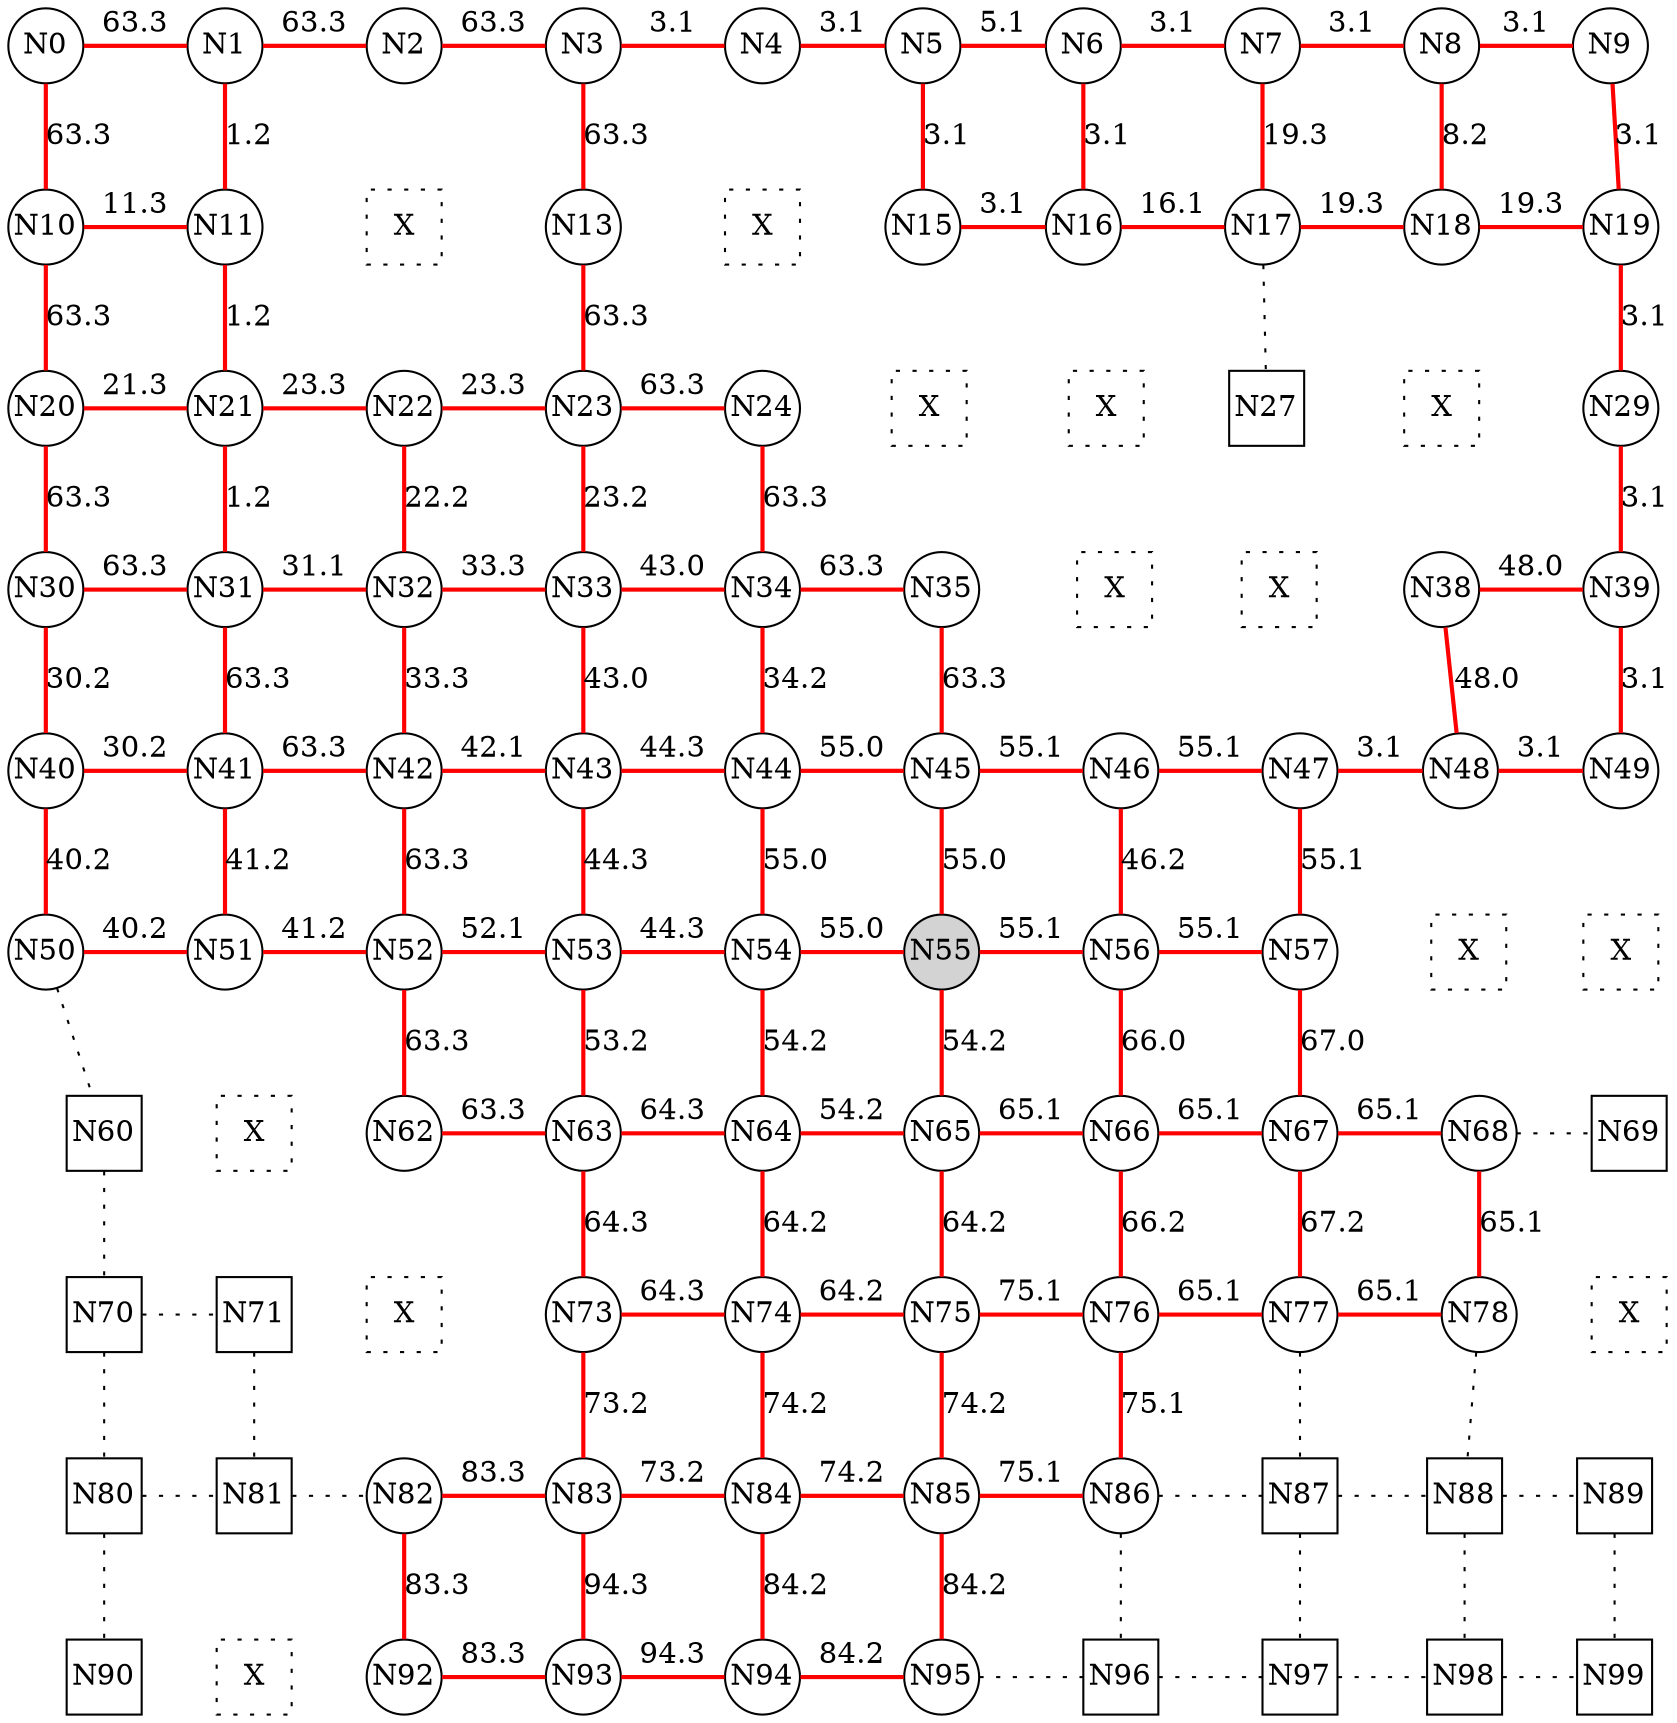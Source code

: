 
 digraph G { graph [layout=dot] 
 {rank=same; N0 [shape=circle, fixedsize=true]; N1 [shape=circle, fixedsize=true]; N2 [shape=circle, fixedsize=true]; N3 [shape=circle, fixedsize=true]; N4 [shape=circle, fixedsize=true]; N5 [shape=circle, fixedsize=true]; N6 [shape=circle, fixedsize=true]; N7 [shape=circle, fixedsize=true]; N8 [shape=circle, fixedsize=true]; N9 [shape=circle, fixedsize=true];  }
 {rank=same; N10 [shape=circle, fixedsize=true]; N11 [shape=circle, fixedsize=true]; N12 [shape=square, style=dotted, fixedsize=true, label=X]; N13 [shape=circle, fixedsize=true]; N14 [shape=square, style=dotted, fixedsize=true, label=X]; N15 [shape=circle, fixedsize=true]; N16 [shape=circle, fixedsize=true]; N17 [shape=circle, fixedsize=true]; N18 [shape=circle, fixedsize=true]; N19 [shape=circle, fixedsize=true];  }
 {rank=same; N20 [shape=circle, fixedsize=true]; N21 [shape=circle, fixedsize=true]; N22 [shape=circle, fixedsize=true]; N23 [shape=circle, fixedsize=true]; N24 [shape=circle, fixedsize=true]; N25 [shape=square, style=dotted, fixedsize=true, label=X]; N26 [shape=square, style=dotted, fixedsize=true, label=X]; N27 [shape=square, fixedsize=true]; N28 [shape=square, style=dotted, fixedsize=true, label=X]; N29 [shape=circle, fixedsize=true];  }
 {rank=same; N30 [shape=circle, fixedsize=true]; N31 [shape=circle, fixedsize=true]; N32 [shape=circle, fixedsize=true]; N33 [shape=circle, fixedsize=true]; N34 [shape=circle, fixedsize=true]; N35 [shape=circle, fixedsize=true]; N36 [shape=square, style=dotted, fixedsize=true, label=X]; N37 [shape=square, style=dotted, fixedsize=true, label=X]; N38 [shape=circle, fixedsize=true]; N39 [shape=circle, fixedsize=true];  }
 {rank=same; N40 [shape=circle, fixedsize=true]; N41 [shape=circle, fixedsize=true]; N42 [shape=circle, fixedsize=true]; N43 [shape=circle, fixedsize=true]; N44 [shape=circle, fixedsize=true]; N45 [shape=circle, fixedsize=true]; N46 [shape=circle, fixedsize=true]; N47 [shape=circle, fixedsize=true]; N48 [shape=circle, fixedsize=true]; N49 [shape=circle, fixedsize=true];  }
 {rank=same; N50 [shape=circle, fixedsize=true]; N51 [shape=circle, fixedsize=true]; N52 [shape=circle, fixedsize=true]; N53 [shape=circle, fixedsize=true]; N54 [shape=circle, fixedsize=true]; N55 [shape=circle, style=filled, fixedsize=true]; N56 [shape=circle, fixedsize=true]; N57 [shape=circle, fixedsize=true]; N58 [shape=square, style=dotted, fixedsize=true, label=X]; N59 [shape=square, style=dotted, fixedsize=true, label=X];  }
 {rank=same; N60 [shape=square, fixedsize=true]; N61 [shape=square, style=dotted, fixedsize=true, label=X]; N62 [shape=circle, fixedsize=true]; N63 [shape=circle, fixedsize=true]; N64 [shape=circle, fixedsize=true]; N65 [shape=circle, fixedsize=true]; N66 [shape=circle, fixedsize=true]; N67 [shape=circle, fixedsize=true]; N68 [shape=circle, fixedsize=true]; N69 [shape=square, fixedsize=true];  }
 {rank=same; N70 [shape=square, fixedsize=true]; N71 [shape=square, fixedsize=true]; N72 [shape=square, style=dotted, fixedsize=true, label=X]; N73 [shape=circle, fixedsize=true]; N74 [shape=circle, fixedsize=true]; N75 [shape=circle, fixedsize=true]; N76 [shape=circle, fixedsize=true]; N77 [shape=circle, fixedsize=true]; N78 [shape=circle, fixedsize=true]; N79 [shape=square, style=dotted, fixedsize=true, label=X];  }
 {rank=same; N80 [shape=square, fixedsize=true]; N81 [shape=square, fixedsize=true]; N82 [shape=circle, fixedsize=true]; N83 [shape=circle, fixedsize=true]; N84 [shape=circle, fixedsize=true]; N85 [shape=circle, fixedsize=true]; N86 [shape=circle, fixedsize=true]; N87 [shape=square, fixedsize=true]; N88 [shape=square, fixedsize=true]; N89 [shape=square, fixedsize=true];  }
 {rank=same; N90 [shape=square, fixedsize=true]; N91 [shape=square, style=dotted, fixedsize=true, label=X]; N92 [shape=circle, fixedsize=true]; N93 [shape=circle, fixedsize=true]; N94 [shape=circle, fixedsize=true]; N95 [shape=circle, fixedsize=true]; N96 [shape=square, fixedsize=true]; N97 [shape=square, fixedsize=true]; N98 [shape=square, fixedsize=true]; N99 [shape=square, fixedsize=true];  }
N0->N1 [dir=none, color=red, style=bold, label="63.3"]
N1->N2 [dir=none, color=red, style=bold, label="63.3"]
N2->N3 [dir=none, color=red, style=bold, label="63.3"]
N3->N4 [dir=none, color=red, style=bold, label="3.1"]
N4->N5 [dir=none, color=red, style=bold, label="3.1"]
N5->N6 [dir=none, color=red, style=bold, label="5.1"]
N6->N7 [dir=none, color=red, style=bold, label="3.1"]
N7->N8 [dir=none, color=red, style=bold, label="3.1"]
N8->N9 [dir=none, color=red, style=bold, label="3.1"]
N10->N11 [dir=none, color=red, style=bold, label="11.3"]
N11->N12 [dir=none, style=invis, label=" "]
N12->N13 [dir=none, style=invis, label=" "]
N13->N14 [dir=none, style=invis, label=" "]
N14->N15 [dir=none, style=invis, label=" "]
N15->N16 [dir=none, color=red, style=bold, label="3.1"]
N16->N17 [dir=none, color=red, style=bold, label="16.1"]
N17->N18 [dir=none, color=red, style=bold, label="19.3"]
N18->N19 [dir=none, color=red, style=bold, label="19.3"]
N20->N21 [dir=none, color=red, style=bold, label="21.3"]
N21->N22 [dir=none, color=red, style=bold, label="23.3"]
N22->N23 [dir=none, color=red, style=bold, label="23.3"]
N23->N24 [dir=none, color=red, style=bold, label="63.3"]
N24->N25 [dir=none, style=invis, label=" "]
N25->N26 [dir=none, style=invis, label=" "]
N26->N27 [dir=none, style=invis, label=" "]
N27->N28 [dir=none, style=invis, label=" "]
N28->N29 [dir=none, style=invis, label=" "]
N30->N31 [dir=none, color=red, style=bold, label="63.3"]
N31->N32 [dir=none, color=red, style=bold, label="31.1"]
N32->N33 [dir=none, color=red, style=bold, label="33.3"]
N33->N34 [dir=none, color=red, style=bold, label="43.0"]
N34->N35 [dir=none, color=red, style=bold, label="63.3"]
N35->N36 [dir=none, style=invis, label=" "]
N36->N37 [dir=none, style=invis, label=" "]
N37->N38 [dir=none, style=invis, label=" "]
N38->N39 [dir=none, color=red, style=bold, label="48.0"]
N40->N41 [dir=none, color=red, style=bold, label="30.2"]
N41->N42 [dir=none, color=red, style=bold, label="63.3"]
N42->N43 [dir=none, color=red, style=bold, label="42.1"]
N43->N44 [dir=none, color=red, style=bold, label="44.3"]
N44->N45 [dir=none, color=red, style=bold, label="55.0"]
N45->N46 [dir=none, color=red, style=bold, label="55.1"]
N46->N47 [dir=none, color=red, style=bold, label="55.1"]
N47->N48 [dir=none, color=red, style=bold, label="3.1"]
N48->N49 [dir=none, color=red, style=bold, label="3.1"]
N50->N51 [dir=none, color=red, style=bold, label="40.2"]
N51->N52 [dir=none, color=red, style=bold, label="41.2"]
N52->N53 [dir=none, color=red, style=bold, label="52.1"]
N53->N54 [dir=none, color=red, style=bold, label="44.3"]
N54->N55 [dir=none, color=red, style=bold, label="55.0"]
N55->N56 [dir=none, color=red, style=bold, label="55.1"]
N56->N57 [dir=none, color=red, style=bold, label="55.1"]
N57->N58 [dir=none, style=invis, label=" "]
N58->N59 [dir=none, style=invis, label=" "]
N60->N61 [dir=none, style=invis, label=" "]
N61->N62 [dir=none, style=invis, label=" "]
N62->N63 [dir=none, color=red, style=bold, label="63.3"]
N63->N64 [dir=none, color=red, style=bold, label="64.3"]
N64->N65 [dir=none, color=red, style=bold, label="54.2"]
N65->N66 [dir=none, color=red, style=bold, label="65.1"]
N66->N67 [dir=none, color=red, style=bold, label="65.1"]
N67->N68 [dir=none, color=red, style=bold, label="65.1"]
N68->N69 [dir=none, style=dotted, label=""]
N70->N71 [dir=none, style=dotted, label=""]
N71->N72 [dir=none, style=invis, label=" "]
N72->N73 [dir=none, style=invis, label=" "]
N73->N74 [dir=none, color=red, style=bold, label="64.3"]
N74->N75 [dir=none, color=red, style=bold, label="64.2"]
N75->N76 [dir=none, color=red, style=bold, label="75.1"]
N76->N77 [dir=none, color=red, style=bold, label="65.1"]
N77->N78 [dir=none, color=red, style=bold, label="65.1"]
N78->N79 [dir=none, style=invis, label=" "]
N80->N81 [dir=none, style=dotted, label=""]
N81->N82 [dir=none, style=dotted, label=""]
N82->N83 [dir=none, color=red, style=bold, label="83.3"]
N83->N84 [dir=none, color=red, style=bold, label="73.2"]
N84->N85 [dir=none, color=red, style=bold, label="74.2"]
N85->N86 [dir=none, color=red, style=bold, label="75.1"]
N86->N87 [dir=none, style=dotted, label=""]
N87->N88 [dir=none, style=dotted, label=""]
N88->N89 [dir=none, style=dotted, label=""]
N90->N91 [dir=none, style=invis, label=" "]
N91->N92 [dir=none, style=invis, label=" "]
N92->N93 [dir=none, color=red, style=bold, label="83.3"]
N93->N94 [dir=none, color=red, style=bold, label="94.3"]
N94->N95 [dir=none, color=red, style=bold, label="84.2"]
N95->N96 [dir=none, style=dotted, label=""]
N96->N97 [dir=none, style=dotted, label=""]
N97->N98 [dir=none, style=dotted, label=""]
N98->N99 [dir=none, style=dotted, label=""]
N0->N10 [dir=none, color=red, style=bold, label="63.3"]
N10->N20 [dir=none, color=red, style=bold, label="63.3"]
N20->N30 [dir=none, color=red, style=bold, label="63.3"]
N30->N40 [dir=none, color=red, style=bold, label="30.2"]
N40->N50 [dir=none, color=red, style=bold, label="40.2"]
N50->N60 [dir=none, style=dotted, label=""]
N60->N70 [dir=none, style=dotted, label=""]
N70->N80 [dir=none, style=dotted, label=""]
N80->N90 [dir=none, style=dotted, label=""]
N1->N11 [dir=none, color=red, style=bold, label="1.2"]
N11->N21 [dir=none, color=red, style=bold, label="1.2"]
N21->N31 [dir=none, color=red, style=bold, label="1.2"]
N31->N41 [dir=none, color=red, style=bold, label="63.3"]
N41->N51 [dir=none, color=red, style=bold, label="41.2"]
N51->N61 [dir=none, style=invis, label=" "]
N61->N71 [dir=none, style=invis, label=" "]
N71->N81 [dir=none, style=dotted, label=""]
N81->N91 [dir=none, style=invis, label=" "]
N2->N12 [dir=none, style=invis, label=" "]
N12->N22 [dir=none, style=invis, label=" "]
N22->N32 [dir=none, color=red, style=bold, label="22.2"]
N32->N42 [dir=none, color=red, style=bold, label="33.3"]
N42->N52 [dir=none, color=red, style=bold, label="63.3"]
N52->N62 [dir=none, color=red, style=bold, label="63.3"]
N62->N72 [dir=none, style=invis, label=" "]
N72->N82 [dir=none, style=invis, label=" "]
N82->N92 [dir=none, color=red, style=bold, label="83.3"]
N3->N13 [dir=none, color=red, style=bold, label="63.3"]
N13->N23 [dir=none, color=red, style=bold, label="63.3"]
N23->N33 [dir=none, color=red, style=bold, label="23.2"]
N33->N43 [dir=none, color=red, style=bold, label="43.0"]
N43->N53 [dir=none, color=red, style=bold, label="44.3"]
N53->N63 [dir=none, color=red, style=bold, label="53.2"]
N63->N73 [dir=none, color=red, style=bold, label="64.3"]
N73->N83 [dir=none, color=red, style=bold, label="73.2"]
N83->N93 [dir=none, color=red, style=bold, label="94.3"]
N4->N14 [dir=none, style=invis, label=" "]
N14->N24 [dir=none, style=invis, label=" "]
N24->N34 [dir=none, color=red, style=bold, label="63.3"]
N34->N44 [dir=none, color=red, style=bold, label="34.2"]
N44->N54 [dir=none, color=red, style=bold, label="55.0"]
N54->N64 [dir=none, color=red, style=bold, label="54.2"]
N64->N74 [dir=none, color=red, style=bold, label="64.2"]
N74->N84 [dir=none, color=red, style=bold, label="74.2"]
N84->N94 [dir=none, color=red, style=bold, label="84.2"]
N5->N15 [dir=none, color=red, style=bold, label="3.1"]
N15->N25 [dir=none, style=invis, label=" "]
N25->N35 [dir=none, style=invis, label=" "]
N35->N45 [dir=none, color=red, style=bold, label="63.3"]
N45->N55 [dir=none, color=red, style=bold, label="55.0"]
N55->N65 [dir=none, color=red, style=bold, label="54.2"]
N65->N75 [dir=none, color=red, style=bold, label="64.2"]
N75->N85 [dir=none, color=red, style=bold, label="74.2"]
N85->N95 [dir=none, color=red, style=bold, label="84.2"]
N6->N16 [dir=none, color=red, style=bold, label="3.1"]
N16->N26 [dir=none, style=invis, label=" "]
N26->N36 [dir=none, style=invis, label=" "]
N36->N46 [dir=none, style=invis, label=" "]
N46->N56 [dir=none, color=red, style=bold, label="46.2"]
N56->N66 [dir=none, color=red, style=bold, label="66.0"]
N66->N76 [dir=none, color=red, style=bold, label="66.2"]
N76->N86 [dir=none, color=red, style=bold, label="75.1"]
N86->N96 [dir=none, style=dotted, label=""]
N7->N17 [dir=none, color=red, style=bold, label="19.3"]
N17->N27 [dir=none, style=dotted, label=""]
N27->N37 [dir=none, style=invis, label=" "]
N37->N47 [dir=none, style=invis, label=" "]
N47->N57 [dir=none, color=red, style=bold, label="55.1"]
N57->N67 [dir=none, color=red, style=bold, label="67.0"]
N67->N77 [dir=none, color=red, style=bold, label="67.2"]
N77->N87 [dir=none, style=dotted, label=""]
N87->N97 [dir=none, style=dotted, label=""]
N8->N18 [dir=none, color=red, style=bold, label="8.2"]
N18->N28 [dir=none, style=invis, label=" "]
N28->N38 [dir=none, style=invis, label=" "]
N38->N48 [dir=none, color=red, style=bold, label="48.0"]
N48->N58 [dir=none, style=invis, label=" "]
N58->N68 [dir=none, style=invis, label=" "]
N68->N78 [dir=none, color=red, style=bold, label="65.1"]
N78->N88 [dir=none, style=dotted, label=""]
N88->N98 [dir=none, style=dotted, label=""]
N9->N19 [dir=none, color=red, style=bold, label="3.1"]
N19->N29 [dir=none, color=red, style=bold, label="3.1"]
N29->N39 [dir=none, color=red, style=bold, label="3.1"]
N39->N49 [dir=none, color=red, style=bold, label="3.1"]
N49->N59 [dir=none, style=invis, label=" "]
N59->N69 [dir=none, style=invis, label=" "]
N69->N79 [dir=none, style=invis, label=" "]
N79->N89 [dir=none, style=invis, label=" "]
N89->N99 [dir=none, style=dotted, label=""]
 }